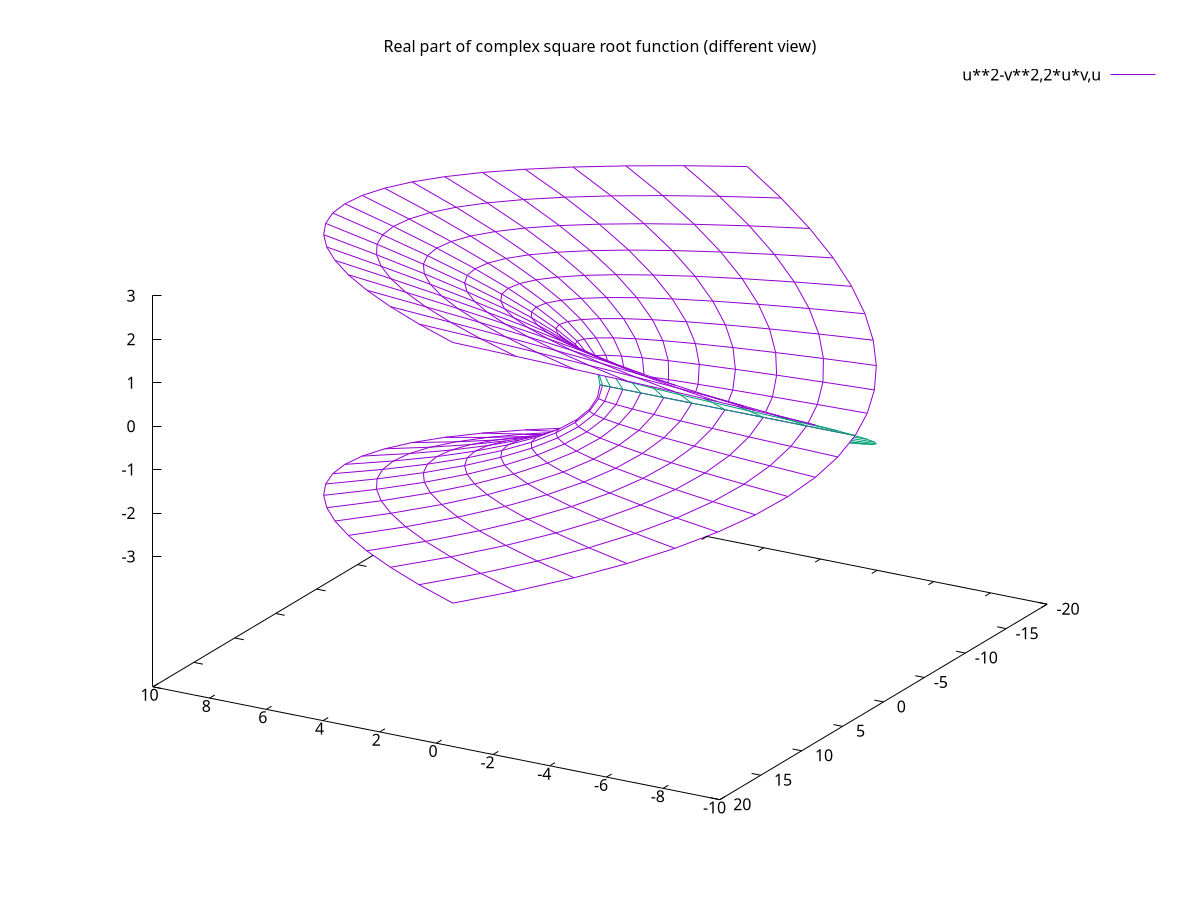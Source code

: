 #!/usr/bin/gnuplot -persist
# set terminal pngcairo  transparent enhanced font "arial,10" fontscale 1.0 size 600, 400 
# set output 'singulr.2.png'
set dummy u, v
set parametric
set view 60, 210, 1, 1
set isosamples 21, 21
set hidden3d back offset 1 trianglepattern 3 undefined 1 altdiagonal bentover
set style data lines
set title "Real part of complex square root function (different view)" 
set urange [ -3.00000 : 3.00000 ] noreverse nowriteback
set vrange [ -3.00000 : 3.00000 ] noreverse nowriteback
set xrange [ * : * ] noreverse writeback
set x2range [ * : * ] noreverse writeback
set yrange [ * : * ] noreverse writeback
set y2range [ * : * ] noreverse writeback
set zrange [ * : * ] noreverse writeback
set cbrange [ * : * ] noreverse writeback
set rrange [ * : * ] noreverse writeback
set colorbox vertical origin screen 0.9, 0.2 size screen 0.05, 0.6 front  noinvert bdefault
NO_ANIMATION = 1
splot u**2-v**2,2*u*v,u
